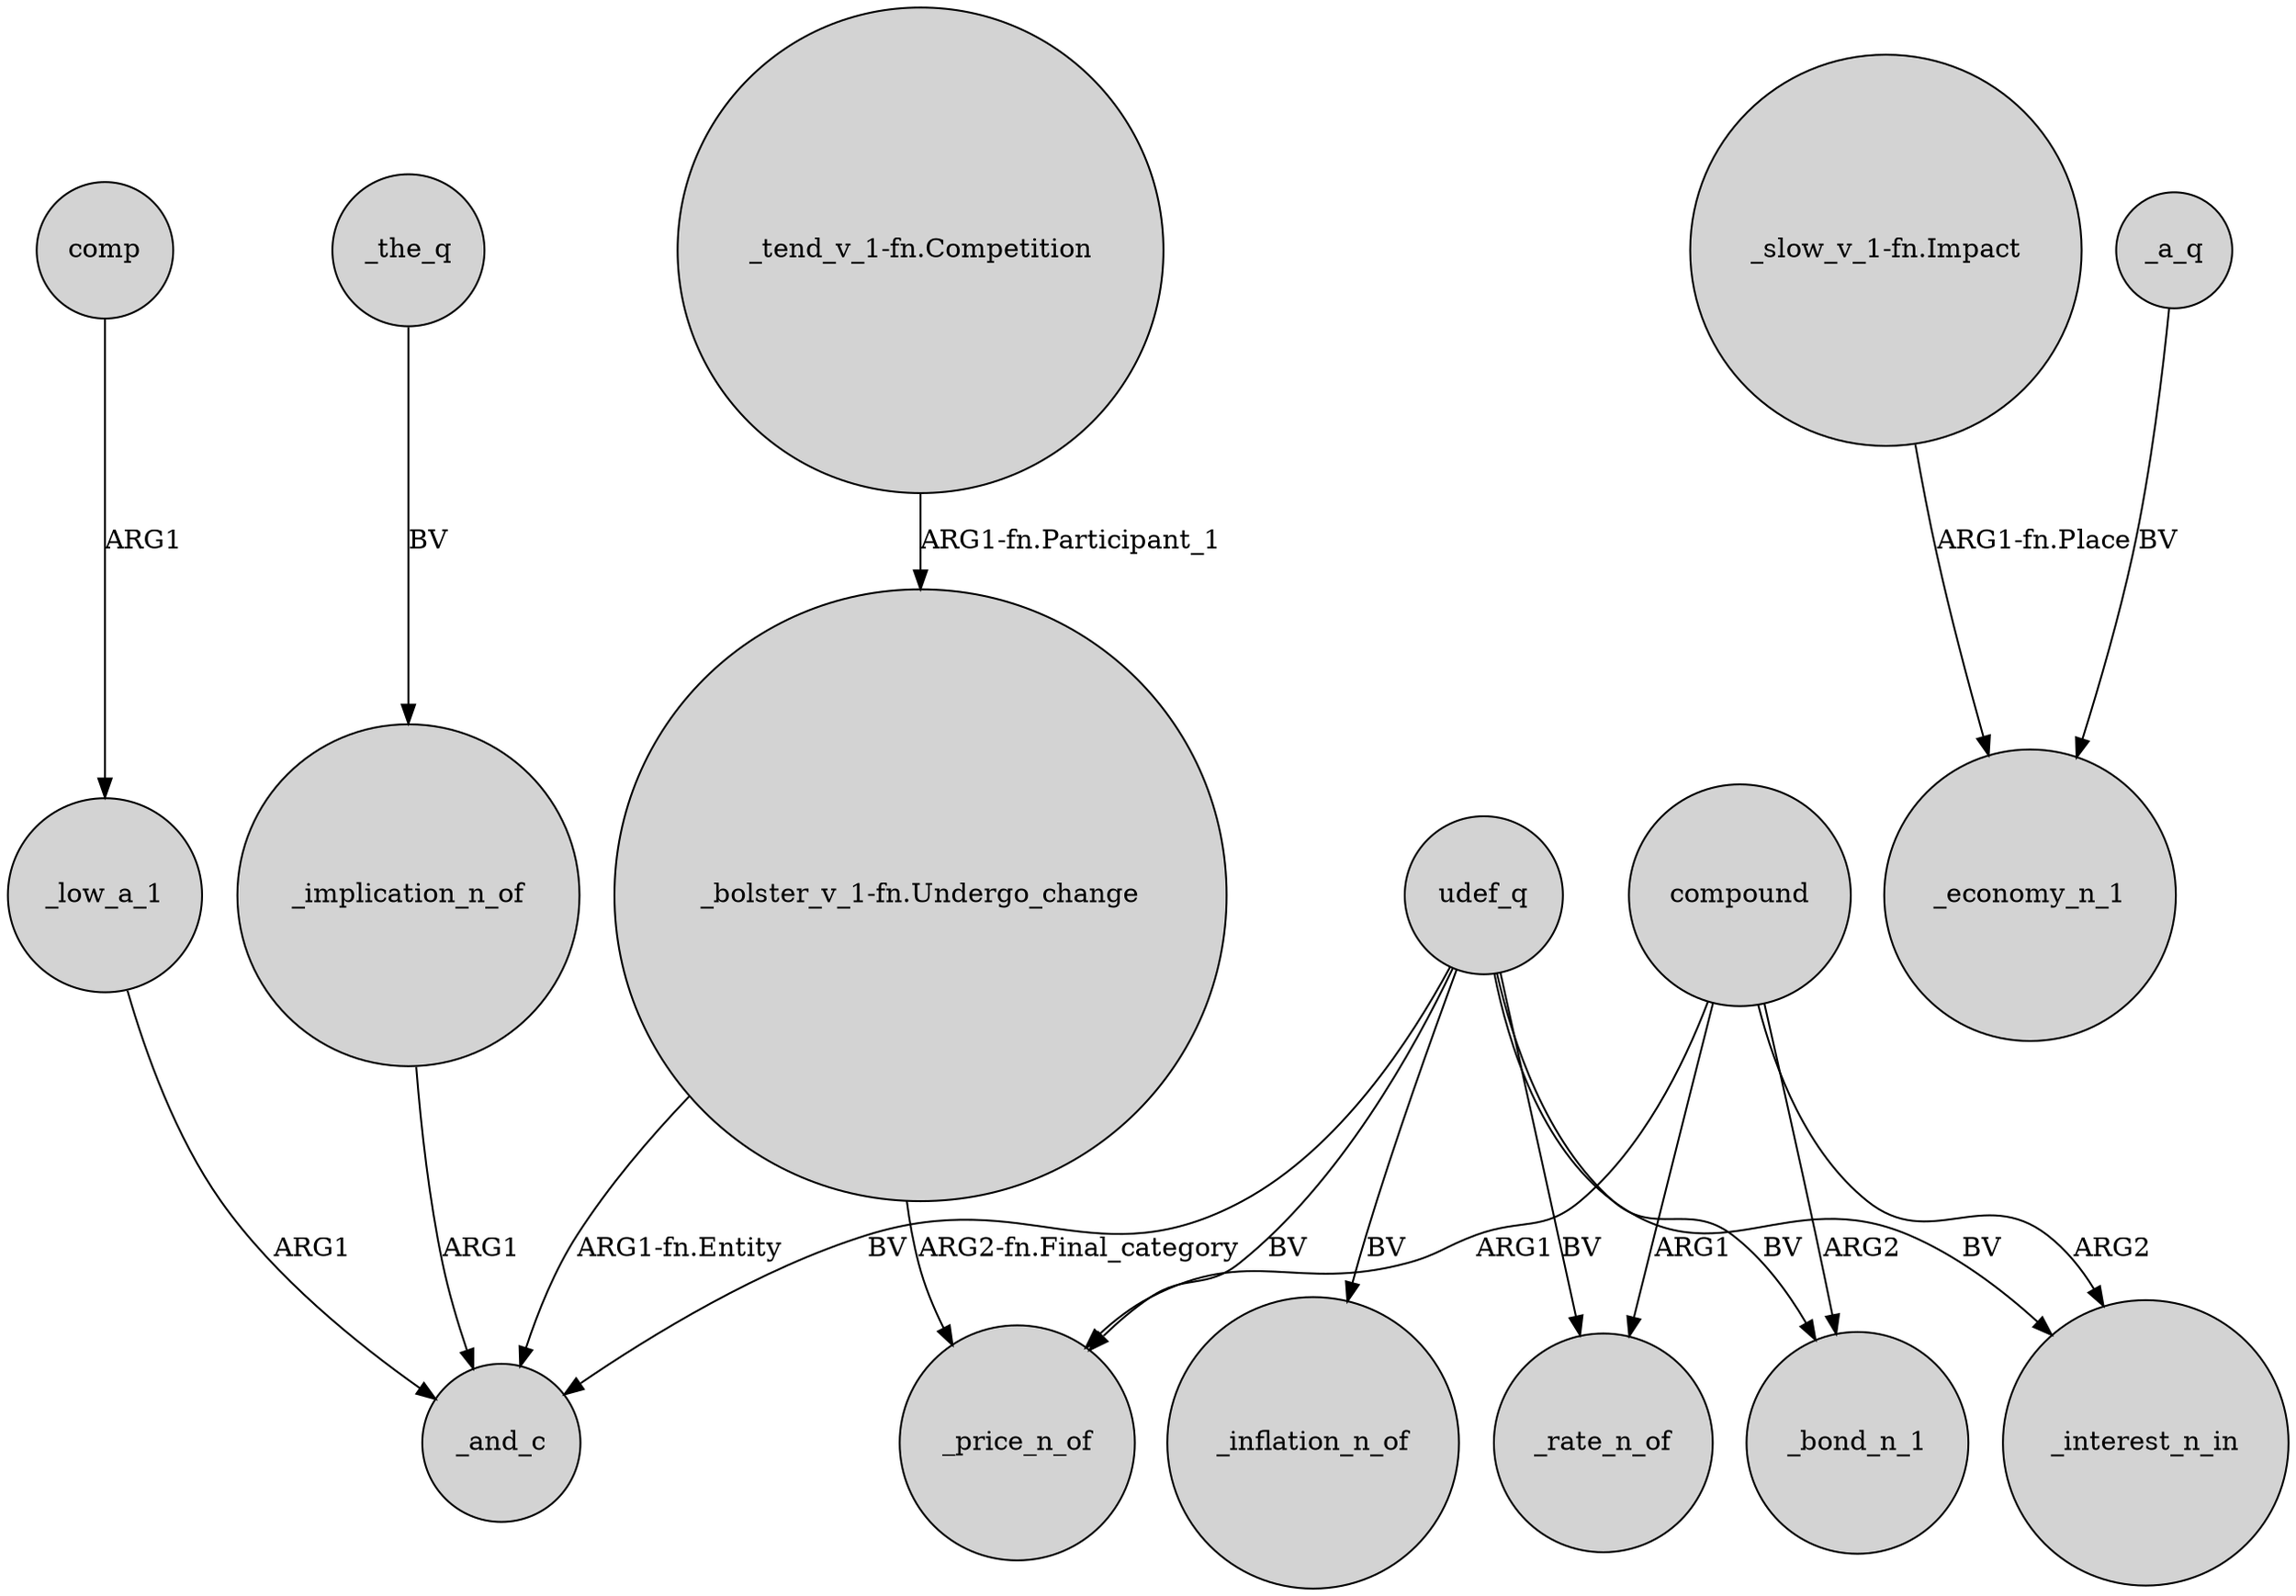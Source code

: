 digraph {
	node [shape=circle style=filled]
	comp -> _low_a_1 [label=ARG1]
	udef_q -> _bond_n_1 [label=BV]
	"_bolster_v_1-fn.Undergo_change" -> _price_n_of [label="ARG2-fn.Final_category"]
	"_slow_v_1-fn.Impact" -> _economy_n_1 [label="ARG1-fn.Place"]
	udef_q -> _price_n_of [label=BV]
	_low_a_1 -> _and_c [label=ARG1]
	udef_q -> _inflation_n_of [label=BV]
	compound -> _bond_n_1 [label=ARG2]
	compound -> _rate_n_of [label=ARG1]
	udef_q -> _rate_n_of [label=BV]
	udef_q -> _and_c [label=BV]
	_the_q -> _implication_n_of [label=BV]
	"_tend_v_1-fn.Competition" -> "_bolster_v_1-fn.Undergo_change" [label="ARG1-fn.Participant_1"]
	"_bolster_v_1-fn.Undergo_change" -> _and_c [label="ARG1-fn.Entity"]
	_a_q -> _economy_n_1 [label=BV]
	udef_q -> _interest_n_in [label=BV]
	compound -> _price_n_of [label=ARG1]
	compound -> _interest_n_in [label=ARG2]
	_implication_n_of -> _and_c [label=ARG1]
}

